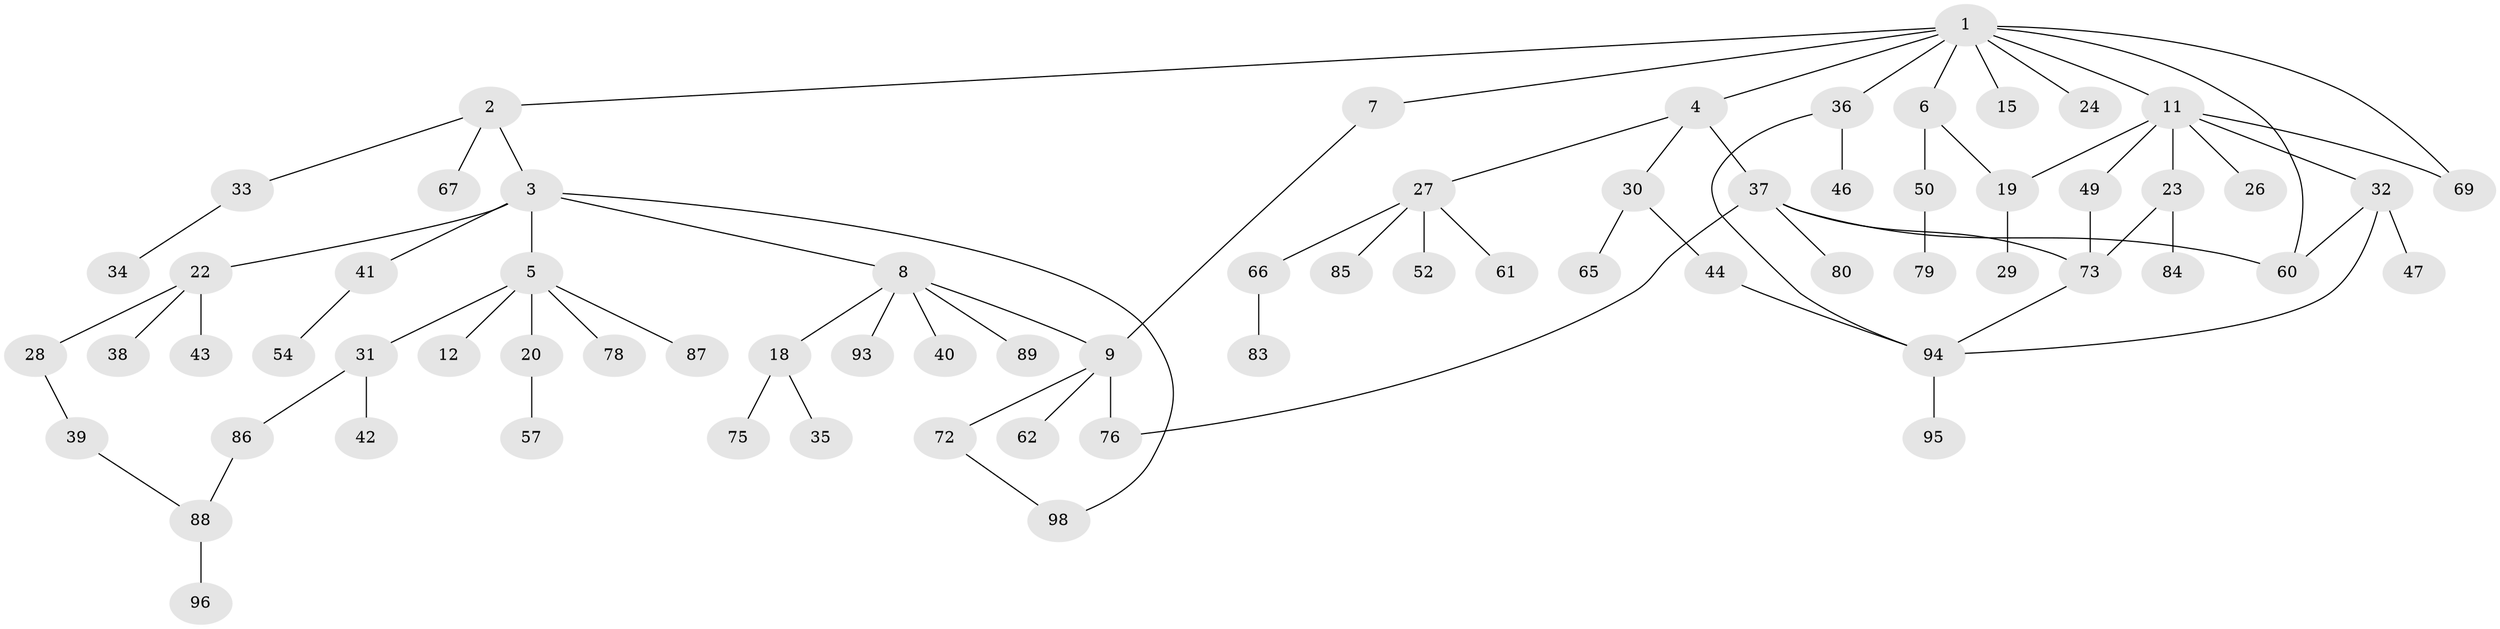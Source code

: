// original degree distribution, {8: 0.010101010101010102, 4: 0.10101010101010101, 5: 0.04040404040404041, 7: 0.010101010101010102, 3: 0.1717171717171717, 2: 0.25252525252525254, 6: 0.010101010101010102, 1: 0.40404040404040403}
// Generated by graph-tools (version 1.1) at 2025/41/03/06/25 10:41:27]
// undirected, 70 vertices, 82 edges
graph export_dot {
graph [start="1"]
  node [color=gray90,style=filled];
  1 [super="+13"];
  2 [super="+63"];
  3 [super="+16"];
  4 [super="+25"];
  5 [super="+45"];
  6;
  7;
  8 [super="+10"];
  9 [super="+17"];
  11 [super="+14"];
  12;
  15 [super="+97"];
  18 [super="+64"];
  19 [super="+21"];
  20;
  22 [super="+70"];
  23;
  24;
  26;
  27 [super="+56"];
  28 [super="+48"];
  29;
  30 [super="+55"];
  31 [super="+58"];
  32;
  33 [super="+59"];
  34;
  35;
  36;
  37 [super="+53"];
  38;
  39 [super="+92"];
  40 [super="+51"];
  41;
  42;
  43;
  44;
  46;
  47;
  49;
  50 [super="+71"];
  52;
  54;
  57 [super="+68"];
  60 [super="+77"];
  61;
  62;
  65;
  66;
  67 [super="+74"];
  69;
  72 [super="+90"];
  73 [super="+81"];
  75;
  76 [super="+82"];
  78;
  79;
  80;
  83;
  84;
  85;
  86;
  87;
  88 [super="+91"];
  89;
  93;
  94 [super="+99"];
  95;
  96;
  98;
  1 -- 2;
  1 -- 4;
  1 -- 6;
  1 -- 7;
  1 -- 11;
  1 -- 24;
  1 -- 69;
  1 -- 36;
  1 -- 60;
  1 -- 15;
  2 -- 3;
  2 -- 33;
  2 -- 67;
  3 -- 5;
  3 -- 8;
  3 -- 22;
  3 -- 41;
  3 -- 98;
  4 -- 27;
  4 -- 30;
  4 -- 37;
  5 -- 12;
  5 -- 20;
  5 -- 31;
  5 -- 78;
  5 -- 87;
  6 -- 50;
  6 -- 19;
  7 -- 9;
  8 -- 18;
  8 -- 40;
  8 -- 9;
  8 -- 89;
  8 -- 93;
  9 -- 76;
  9 -- 72;
  9 -- 62;
  11 -- 19;
  11 -- 23;
  11 -- 32;
  11 -- 49;
  11 -- 26;
  11 -- 69;
  18 -- 35;
  18 -- 75;
  19 -- 29;
  20 -- 57;
  22 -- 28;
  22 -- 38;
  22 -- 43;
  23 -- 73;
  23 -- 84;
  27 -- 52;
  27 -- 85;
  27 -- 66;
  27 -- 61;
  28 -- 39;
  30 -- 44;
  30 -- 65;
  31 -- 42;
  31 -- 86;
  32 -- 47;
  32 -- 94;
  32 -- 60;
  33 -- 34;
  36 -- 46;
  36 -- 94;
  37 -- 80;
  37 -- 76;
  37 -- 73;
  37 -- 60;
  39 -- 88;
  41 -- 54;
  44 -- 94;
  49 -- 73;
  50 -- 79;
  66 -- 83;
  72 -- 98;
  73 -- 94;
  86 -- 88;
  88 -- 96;
  94 -- 95;
}
